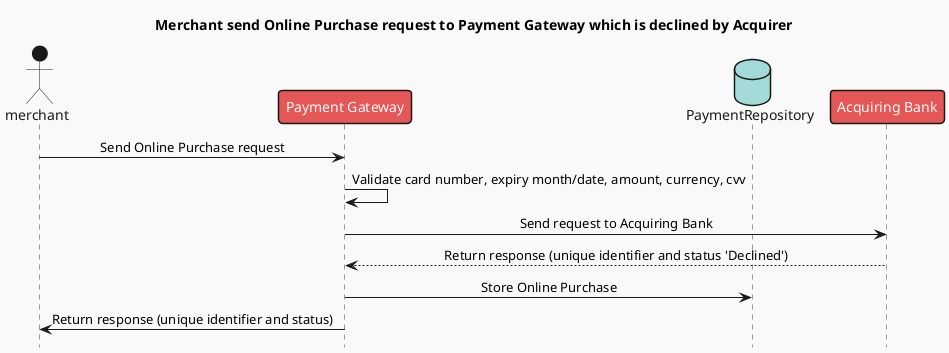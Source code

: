 @startuml
!theme mars

title Merchant send Online Purchase request to Payment Gateway which is declined by Acquirer
skinparam sequenceMessageAlign center
hide footbox
actor merchant

participant "Payment Gateway" as PaymentGateway
database PaymentRepository
participant "Acquiring Bank" as AcquiringBank

merchant -> PaymentGateway : Send Online Purchase request
PaymentGateway -> PaymentGateway : Validate card number, expiry month/date, amount, currency, cvv
PaymentGateway -> AcquiringBank : Send request to Acquiring Bank
PaymentGateway <-- AcquiringBank : Return response (unique identifier and status 'Declined')
PaymentGateway -> PaymentRepository : Store Online Purchase
PaymentGateway -> merchant : Return response (unique identifier and status)

@enduml